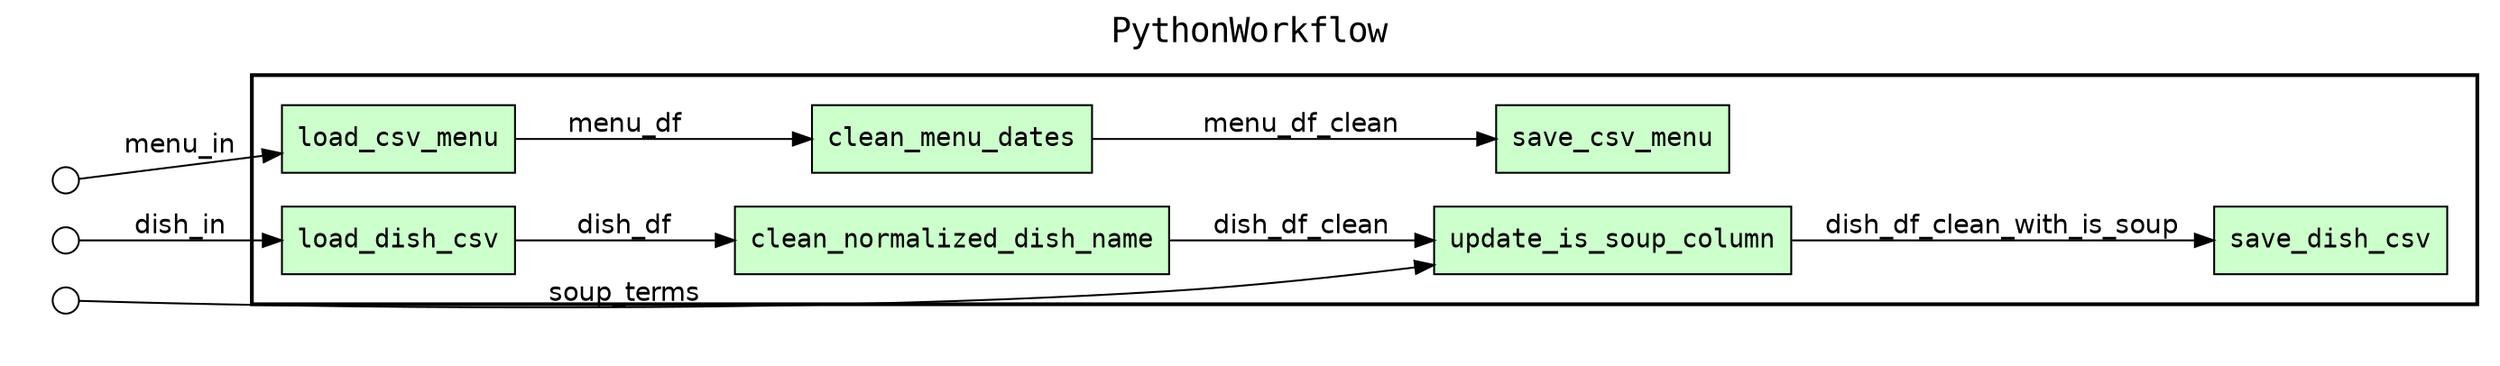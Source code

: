 digraph Workflow {
rankdir=LR
fontname=Courier; fontsize=18; labelloc=t
label=PythonWorkflow
subgraph cluster_workflow_box_outer { label=""; color=black; penwidth=2
subgraph cluster_workflow_box_inner { label=""; color=white
node[shape=box style=filled fillcolor="#CCFFCC" peripheries=1 fontname=Courier]
load_dish_csv
clean_normalized_dish_name
update_is_soup_column
save_dish_csv
load_csv_menu
clean_menu_dates
save_csv_menu
edge[fontname=Helvetica]
load_dish_csv -> clean_normalized_dish_name [label=dish_df]
clean_normalized_dish_name -> update_is_soup_column [label=dish_df_clean]
update_is_soup_column -> save_dish_csv [label=dish_df_clean_with_is_soup]
load_csv_menu -> clean_menu_dates [label=menu_df]
clean_menu_dates -> save_csv_menu [label=menu_df_clean]
}}
subgraph cluster_input_ports_group_outer { label=""; color=white
subgraph cluster_input_ports_group_inner { label=""; color=white
node[shape=circle style=filled fillcolor="#FFFFFF" peripheries=1 fontname=Courier width=0.2]
dish_in_input_port [label=""]
menu_in_input_port [label=""]
soup_terms_input_port [label=""]
}}
subgraph cluster_output_ports_group_outer { label=""; color=white
subgraph cluster_output_ports_group_inner { label=""; color=white
node[shape=circle style=filled fillcolor="#FFFFFF" peripheries=1 fontname=Courier width=0.2]
}}
edge[fontname=Helvetica]
dish_in_input_port -> load_dish_csv [label=dish_in]
soup_terms_input_port -> update_is_soup_column [label=soup_terms]
menu_in_input_port -> load_csv_menu [label=menu_in]
edge[fontname=Helvetica]
}
